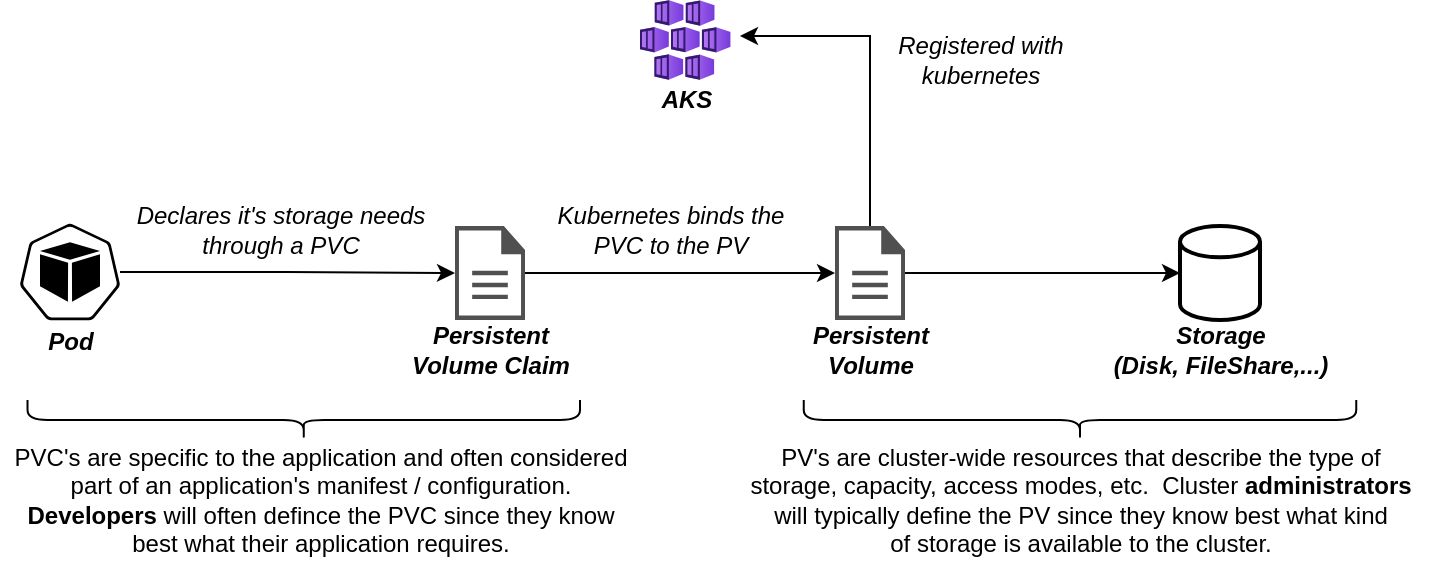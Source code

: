 <mxfile version="14.6.13" type="device" pages="4"><diagram id="wiOcI4qOERv2u8KstO_J" name="Overview"><mxGraphModel dx="1422" dy="816" grid="1" gridSize="10" guides="1" tooltips="1" connect="1" arrows="1" fold="1" page="1" pageScale="1" pageWidth="850" pageHeight="1100" math="0" shadow="0"><root><mxCell id="0"/><mxCell id="1" parent="0"/><mxCell id="xKlG0bH-KoZY9K3JPqGi-7" value="" style="group" parent="1" vertex="1" connectable="0"><mxGeometry x="490" y="413" width="70" height="77" as="geometry"/></mxCell><mxCell id="xKlG0bH-KoZY9K3JPqGi-3" value="" style="pointerEvents=1;shadow=0;dashed=0;html=1;strokeColor=none;fillColor=#505050;labelPosition=center;verticalLabelPosition=bottom;verticalAlign=top;outlineConnect=0;align=center;shape=mxgraph.office.concepts.document;" parent="xKlG0bH-KoZY9K3JPqGi-7" vertex="1"><mxGeometry x="17.5" width="35" height="47" as="geometry"/></mxCell><mxCell id="xKlG0bH-KoZY9K3JPqGi-5" value="&lt;b&gt;&lt;i&gt;Persistent&lt;br&gt;Volume&lt;/i&gt;&lt;/b&gt;" style="text;html=1;align=center;verticalAlign=middle;resizable=0;points=[];autosize=1;" parent="xKlG0bH-KoZY9K3JPqGi-7" vertex="1"><mxGeometry y="47" width="70" height="30" as="geometry"/></mxCell><mxCell id="xKlG0bH-KoZY9K3JPqGi-8" value="" style="group" parent="1" vertex="1" connectable="0"><mxGeometry x="640" y="413" width="120" height="77" as="geometry"/></mxCell><mxCell id="xKlG0bH-KoZY9K3JPqGi-4" value="" style="strokeWidth=2;html=1;shape=mxgraph.flowchart.database;whiteSpace=wrap;" parent="xKlG0bH-KoZY9K3JPqGi-8" vertex="1"><mxGeometry x="40" width="40" height="47" as="geometry"/></mxCell><mxCell id="xKlG0bH-KoZY9K3JPqGi-6" value="&lt;b&gt;&lt;i&gt;Storage&lt;br&gt;(Disk, FileShare,...)&lt;br&gt;&lt;/i&gt;&lt;/b&gt;" style="text;html=1;align=center;verticalAlign=middle;resizable=0;points=[];autosize=1;" parent="xKlG0bH-KoZY9K3JPqGi-8" vertex="1"><mxGeometry y="47" width="120" height="30" as="geometry"/></mxCell><mxCell id="xKlG0bH-KoZY9K3JPqGi-9" style="edgeStyle=orthogonalEdgeStyle;rounded=0;orthogonalLoop=1;jettySize=auto;html=1;entryX=0;entryY=0.5;entryDx=0;entryDy=0;entryPerimeter=0;" parent="1" source="xKlG0bH-KoZY9K3JPqGi-3" target="xKlG0bH-KoZY9K3JPqGi-4" edge="1"><mxGeometry relative="1" as="geometry"/></mxCell><mxCell id="xKlG0bH-KoZY9K3JPqGi-10" value="" style="group" parent="1" vertex="1" connectable="0"><mxGeometry x="300" y="413" width="80" height="77" as="geometry"/></mxCell><mxCell id="xKlG0bH-KoZY9K3JPqGi-11" value="" style="pointerEvents=1;shadow=0;dashed=0;html=1;strokeColor=none;fillColor=#505050;labelPosition=center;verticalLabelPosition=bottom;verticalAlign=top;outlineConnect=0;align=center;shape=mxgraph.office.concepts.document;" parent="xKlG0bH-KoZY9K3JPqGi-10" vertex="1"><mxGeometry x="17.5" width="35" height="47" as="geometry"/></mxCell><mxCell id="xKlG0bH-KoZY9K3JPqGi-12" value="&lt;b&gt;&lt;i&gt;Persistent&lt;br&gt;Volume Claim&lt;/i&gt;&lt;/b&gt;" style="text;html=1;align=center;verticalAlign=middle;resizable=0;points=[];autosize=1;" parent="xKlG0bH-KoZY9K3JPqGi-10" vertex="1"><mxGeometry x="-10" y="47" width="90" height="30" as="geometry"/></mxCell><mxCell id="xKlG0bH-KoZY9K3JPqGi-13" style="edgeStyle=orthogonalEdgeStyle;rounded=0;orthogonalLoop=1;jettySize=auto;html=1;" parent="1" source="xKlG0bH-KoZY9K3JPqGi-11" target="xKlG0bH-KoZY9K3JPqGi-3" edge="1"><mxGeometry relative="1" as="geometry"/></mxCell><mxCell id="xKlG0bH-KoZY9K3JPqGi-17" value="" style="group" parent="1" vertex="1" connectable="0"><mxGeometry x="410" y="300" width="45.33" height="60" as="geometry"/></mxCell><mxCell id="xKlG0bH-KoZY9K3JPqGi-15" value="" style="aspect=fixed;html=1;points=[];align=center;image;fontSize=12;image=img/lib/azure2/containers/Kubernetes_Services.svg;" parent="xKlG0bH-KoZY9K3JPqGi-17" vertex="1"><mxGeometry width="45.33" height="40" as="geometry"/></mxCell><mxCell id="xKlG0bH-KoZY9K3JPqGi-16" value="&lt;b&gt;&lt;i&gt;AKS&lt;/i&gt;&lt;/b&gt;" style="text;html=1;align=center;verticalAlign=middle;resizable=0;points=[];autosize=1;" parent="xKlG0bH-KoZY9K3JPqGi-17" vertex="1"><mxGeometry x="2.66" y="40" width="40" height="20" as="geometry"/></mxCell><mxCell id="xKlG0bH-KoZY9K3JPqGi-19" style="edgeStyle=orthogonalEdgeStyle;rounded=0;orthogonalLoop=1;jettySize=auto;html=1;entryX=1.103;entryY=0.45;entryDx=0;entryDy=0;entryPerimeter=0;" parent="1" source="xKlG0bH-KoZY9K3JPqGi-3" target="xKlG0bH-KoZY9K3JPqGi-15" edge="1"><mxGeometry relative="1" as="geometry"><Array as="points"><mxPoint x="525" y="318"/></Array></mxGeometry></mxCell><mxCell id="xKlG0bH-KoZY9K3JPqGi-20" value="&lt;i&gt;Registered with &lt;br&gt;kubernetes&lt;/i&gt;" style="text;html=1;align=center;verticalAlign=middle;resizable=0;points=[];autosize=1;" parent="1" vertex="1"><mxGeometry x="530" y="315" width="100" height="30" as="geometry"/></mxCell><mxCell id="xKlG0bH-KoZY9K3JPqGi-23" value="" style="group" parent="1" vertex="1" connectable="0"><mxGeometry x="100" y="411" width="50" height="69" as="geometry"/></mxCell><mxCell id="xKlG0bH-KoZY9K3JPqGi-21" value="" style="html=1;dashed=0;whitespace=wrap;points=[[0.005,0.63,0],[0.1,0.2,0],[0.9,0.2,0],[0.5,0,0],[0.995,0.63,0],[0.72,0.99,0],[0.5,1,0],[0.28,0.99,0]];shape=mxgraph.kubernetes.icon;prIcon=pod" parent="xKlG0bH-KoZY9K3JPqGi-23" vertex="1"><mxGeometry width="50" height="50" as="geometry"/></mxCell><mxCell id="xKlG0bH-KoZY9K3JPqGi-22" value="&lt;b&gt;&lt;i&gt;Pod&lt;/i&gt;&lt;/b&gt;" style="text;html=1;align=center;verticalAlign=middle;resizable=0;points=[];autosize=1;" parent="xKlG0bH-KoZY9K3JPqGi-23" vertex="1"><mxGeometry x="5" y="50" width="40" height="20" as="geometry"/></mxCell><mxCell id="xKlG0bH-KoZY9K3JPqGi-25" style="edgeStyle=orthogonalEdgeStyle;rounded=0;orthogonalLoop=1;jettySize=auto;html=1;" parent="1" source="xKlG0bH-KoZY9K3JPqGi-21" target="xKlG0bH-KoZY9K3JPqGi-11" edge="1"><mxGeometry relative="1" as="geometry"/></mxCell><mxCell id="xKlG0bH-KoZY9K3JPqGi-26" value="&lt;i&gt;Declares it's storage needs &lt;br&gt;through a PVC&lt;/i&gt;" style="text;html=1;align=center;verticalAlign=middle;resizable=0;points=[];autosize=1;" parent="1" vertex="1"><mxGeometry x="150" y="400" width="160" height="30" as="geometry"/></mxCell><mxCell id="xKlG0bH-KoZY9K3JPqGi-27" value="&lt;i&gt;Kubernetes binds the &lt;br&gt;PVC to the PV&lt;br&gt;&lt;/i&gt;" style="text;html=1;align=center;verticalAlign=middle;resizable=0;points=[];autosize=1;" parent="1" vertex="1"><mxGeometry x="360.0" y="400" width="130" height="30" as="geometry"/></mxCell><mxCell id="xKlG0bH-KoZY9K3JPqGi-29" value="" style="shape=curlyBracket;whiteSpace=wrap;html=1;rounded=1;rotation=-90;" parent="1" vertex="1"><mxGeometry x="231.88" y="371.88" width="20" height="276.25" as="geometry"/></mxCell><mxCell id="xKlG0bH-KoZY9K3JPqGi-30" value="PVC's are specific to the application and often considered &lt;br&gt;part of an application's manifest / configuration.&lt;br&gt;&lt;b&gt;Developers&lt;/b&gt; will often defince the PVC since they know&lt;br&gt;best what their application requires." style="text;html=1;align=center;verticalAlign=middle;resizable=0;points=[];autosize=1;" parent="1" vertex="1"><mxGeometry x="90" y="520" width="320" height="60" as="geometry"/></mxCell><mxCell id="xKlG0bH-KoZY9K3JPqGi-31" value="" style="shape=curlyBracket;whiteSpace=wrap;html=1;rounded=1;rotation=-90;" parent="1" vertex="1"><mxGeometry x="620" y="371.88" width="20" height="276.25" as="geometry"/></mxCell><mxCell id="xKlG0bH-KoZY9K3JPqGi-32" value="PV's are cluster-wide resources that describe the type of&lt;br&gt;storage, capacity, access modes, etc.&amp;nbsp; Cluster &lt;b&gt;administrators&lt;/b&gt;&lt;br&gt;will typically define the PV since they know best what kind&lt;br&gt;of storage is available to the cluster." style="text;html=1;align=center;verticalAlign=middle;resizable=0;points=[];autosize=1;" parent="1" vertex="1"><mxGeometry x="455" y="520" width="350" height="60" as="geometry"/></mxCell></root></mxGraphModel></diagram><diagram id="R-1e1G6DdY_ryY74UkZt" name="emptyDir"><mxGraphModel dx="1422" dy="816" grid="1" gridSize="10" guides="1" tooltips="1" connect="1" arrows="1" fold="1" page="1" pageScale="1" pageWidth="850" pageHeight="1100" math="0" shadow="0"><root><mxCell id="EZr5HoTuWO8N8FtA14Sr-0"/><mxCell id="EZr5HoTuWO8N8FtA14Sr-1" parent="EZr5HoTuWO8N8FtA14Sr-0"/><mxCell id="DQJfSTjQZ7QW2inMZ4yr-2" value="" style="rounded=1;whiteSpace=wrap;html=1;" vertex="1" parent="EZr5HoTuWO8N8FtA14Sr-1"><mxGeometry x="240" y="160" width="250" height="180" as="geometry"/></mxCell><mxCell id="DQJfSTjQZ7QW2inMZ4yr-0" value="" style="aspect=fixed;html=1;points=[];align=center;image;fontSize=12;image=img/lib/azure2/compute/Kubernetes_Services.svg;" vertex="1" parent="EZr5HoTuWO8N8FtA14Sr-1"><mxGeometry x="250" y="145" width="38.54" height="34" as="geometry"/></mxCell><mxCell id="DQJfSTjQZ7QW2inMZ4yr-5" value="" style="outlineConnect=0;fontColor=#232F3E;gradientColor=none;fillColor=#232F3E;strokeColor=none;dashed=0;verticalLabelPosition=bottom;verticalAlign=top;align=center;html=1;fontSize=12;fontStyle=0;aspect=fixed;pointerEvents=1;shape=mxgraph.aws4.traditional_server;" vertex="1" parent="EZr5HoTuWO8N8FtA14Sr-1"><mxGeometry x="280" y="180" width="80.76" height="140" as="geometry"/></mxCell><mxCell id="DQJfSTjQZ7QW2inMZ4yr-6" value="" style="outlineConnect=0;fontColor=#232F3E;gradientColor=none;fillColor=#232F3E;strokeColor=none;dashed=0;verticalLabelPosition=bottom;verticalAlign=top;align=center;html=1;fontSize=12;fontStyle=0;aspect=fixed;pointerEvents=1;shape=mxgraph.aws4.traditional_server;" vertex="1" parent="EZr5HoTuWO8N8FtA14Sr-1"><mxGeometry x="372.31" y="180" width="80.76" height="140" as="geometry"/></mxCell><mxCell id="okOZ0JoxwsCF-lL94_tb-0" value="" style="html=1;dashed=0;whitespace=wrap;points=[[0.005,0.63,0],[0.1,0.2,0],[0.9,0.2,0],[0.5,0,0],[0.995,0.63,0],[0.72,0.99,0],[0.5,1,0],[0.28,0.99,0]];shape=mxgraph.kubernetes.icon;prIcon=pod" vertex="1" parent="EZr5HoTuWO8N8FtA14Sr-1"><mxGeometry x="382.69" y="240" width="60" height="60" as="geometry"/></mxCell><mxCell id="DQJfSTjQZ7QW2inMZ4yr-7" value="Kubernetes Cluster (2 Nodes)" style="text;html=1;align=center;verticalAlign=middle;resizable=0;points=[];autosize=1;strokeColor=none;" vertex="1" parent="EZr5HoTuWO8N8FtA14Sr-1"><mxGeometry x="296.06" y="140" width="170" height="20" as="geometry"/></mxCell><mxCell id="DQJfSTjQZ7QW2inMZ4yr-8" value="Node 1" style="text;html=1;align=center;verticalAlign=middle;resizable=0;points=[];autosize=1;strokeColor=none;" vertex="1" parent="EZr5HoTuWO8N8FtA14Sr-1"><mxGeometry x="296.06" y="320" width="50" height="20" as="geometry"/></mxCell><mxCell id="DQJfSTjQZ7QW2inMZ4yr-9" value="Node 2" style="text;html=1;align=center;verticalAlign=middle;resizable=0;points=[];autosize=1;strokeColor=none;" vertex="1" parent="EZr5HoTuWO8N8FtA14Sr-1"><mxGeometry x="387.69" y="320" width="50" height="20" as="geometry"/></mxCell><mxCell id="DQJfSTjQZ7QW2inMZ4yr-10" value="Pod 1" style="text;html=1;align=center;verticalAlign=middle;resizable=0;points=[];autosize=1;strokeColor=none;" vertex="1" parent="EZr5HoTuWO8N8FtA14Sr-1"><mxGeometry x="387.69" y="296" width="50" height="20" as="geometry"/></mxCell><mxCell id="HHcY2LnQ0fmsTZxl-1PK-1" value="" style="shape=cylinder3;whiteSpace=wrap;html=1;boundedLbl=1;backgroundOutline=1;size=15;fillColor=#FF0000;strokeColor=#FF0000;aspect=fixed;" vertex="1" parent="EZr5HoTuWO8N8FtA14Sr-1"><mxGeometry x="409" y="278" width="18" height="18" as="geometry"/></mxCell><mxCell id="4FSmi_ZC09qNb2Ki6ZWc-0" value="The lifecycle of an &lt;b&gt;&lt;i&gt;&lt;font color=&quot;#ff0000&quot;&gt;emptyDir&lt;/font&gt;&lt;/i&gt;&lt;/b&gt; volume follows the &lt;br&gt;lifecycle of the pod it is mounted to." style="text;html=1;align=center;verticalAlign=middle;resizable=0;points=[];autosize=1;strokeColor=none;" vertex="1" parent="EZr5HoTuWO8N8FtA14Sr-1"><mxGeometry x="230" y="360" width="270" height="30" as="geometry"/></mxCell></root></mxGraphModel></diagram><diagram id="mNakz1wm2z-bGNVzC_2g" name="azureDisk"><mxGraphModel dx="1422" dy="816" grid="1" gridSize="10" guides="1" tooltips="1" connect="1" arrows="1" fold="1" page="1" pageScale="1" pageWidth="850" pageHeight="1100" math="0" shadow="0"><root><mxCell id="eFCw6Xgp7AJUlDAE-9cX-0"/><mxCell id="eFCw6Xgp7AJUlDAE-9cX-1" parent="eFCw6Xgp7AJUlDAE-9cX-0"/><mxCell id="yzgVzxkXoYSFXIPbrU87-0" value="" style="rounded=1;whiteSpace=wrap;html=1;" vertex="1" parent="eFCw6Xgp7AJUlDAE-9cX-1"><mxGeometry x="240" y="160" width="250" height="180" as="geometry"/></mxCell><mxCell id="yzgVzxkXoYSFXIPbrU87-1" value="" style="aspect=fixed;html=1;points=[];align=center;image;fontSize=12;image=img/lib/azure2/compute/Kubernetes_Services.svg;" vertex="1" parent="eFCw6Xgp7AJUlDAE-9cX-1"><mxGeometry x="250" y="145" width="38.54" height="34" as="geometry"/></mxCell><mxCell id="yzgVzxkXoYSFXIPbrU87-2" value="" style="outlineConnect=0;fontColor=#232F3E;gradientColor=none;fillColor=#232F3E;strokeColor=none;dashed=0;verticalLabelPosition=bottom;verticalAlign=top;align=center;html=1;fontSize=12;fontStyle=0;aspect=fixed;pointerEvents=1;shape=mxgraph.aws4.traditional_server;" vertex="1" parent="eFCw6Xgp7AJUlDAE-9cX-1"><mxGeometry x="280" y="180" width="80.76" height="140" as="geometry"/></mxCell><mxCell id="yzgVzxkXoYSFXIPbrU87-3" value="" style="outlineConnect=0;fontColor=#232F3E;gradientColor=none;fillColor=#232F3E;strokeColor=none;dashed=0;verticalLabelPosition=bottom;verticalAlign=top;align=center;html=1;fontSize=12;fontStyle=0;aspect=fixed;pointerEvents=1;shape=mxgraph.aws4.traditional_server;" vertex="1" parent="eFCw6Xgp7AJUlDAE-9cX-1"><mxGeometry x="372.31" y="180" width="80.76" height="140" as="geometry"/></mxCell><mxCell id="yzgVzxkXoYSFXIPbrU87-5" value="Kubernetes Cluster (2 Nodes)" style="text;html=1;align=center;verticalAlign=middle;resizable=0;points=[];autosize=1;strokeColor=none;" vertex="1" parent="eFCw6Xgp7AJUlDAE-9cX-1"><mxGeometry x="296.06" y="140" width="170" height="20" as="geometry"/></mxCell><mxCell id="yzgVzxkXoYSFXIPbrU87-6" value="Node 1" style="text;html=1;align=center;verticalAlign=middle;resizable=0;points=[];autosize=1;strokeColor=none;" vertex="1" parent="eFCw6Xgp7AJUlDAE-9cX-1"><mxGeometry x="296.06" y="320" width="50" height="20" as="geometry"/></mxCell><mxCell id="yzgVzxkXoYSFXIPbrU87-7" value="Node 2" style="text;html=1;align=center;verticalAlign=middle;resizable=0;points=[];autosize=1;strokeColor=none;" vertex="1" parent="eFCw6Xgp7AJUlDAE-9cX-1"><mxGeometry x="387.69" y="320" width="50" height="20" as="geometry"/></mxCell><mxCell id="yzgVzxkXoYSFXIPbrU87-9" value="" style="shape=cylinder3;whiteSpace=wrap;html=1;boundedLbl=1;backgroundOutline=1;size=15;fillColor=#FF0000;strokeColor=#FF0000;aspect=fixed;" vertex="1" parent="eFCw6Xgp7AJUlDAE-9cX-1"><mxGeometry x="426.07" y="267" width="21" height="21" as="geometry"/></mxCell><mxCell id="yzgVzxkXoYSFXIPbrU87-10" value="The lifecycle of an &lt;b&gt;&lt;i&gt;&lt;font color=&quot;#ff0000&quot;&gt;azureDisk&lt;/font&gt;&lt;/i&gt;&lt;/b&gt; volume follows the &lt;br&gt;lifecycle of the node that the azureDisk is attached to." style="text;html=1;align=center;verticalAlign=middle;resizable=0;points=[];autosize=1;strokeColor=none;" vertex="1" parent="eFCw6Xgp7AJUlDAE-9cX-1"><mxGeometry x="215" y="360" width="300" height="30" as="geometry"/></mxCell><mxCell id="yzgVzxkXoYSFXIPbrU87-4" value="" style="html=1;dashed=0;whitespace=wrap;points=[[0.005,0.63,0],[0.1,0.2,0],[0.9,0.2,0],[0.5,0,0],[0.995,0.63,0],[0.72,0.99,0],[0.5,1,0],[0.28,0.99,0]];shape=mxgraph.kubernetes.icon;prIcon=pod;aspect=fixed;" vertex="1" parent="eFCw6Xgp7AJUlDAE-9cX-1"><mxGeometry x="382.69" y="240" width="34" height="36.45" as="geometry"/></mxCell><mxCell id="lRU8NPaoiaMrJrxmWctt-0" value="" style="html=1;dashed=0;whitespace=wrap;points=[[0.005,0.63,0],[0.1,0.2,0],[0.9,0.2,0],[0.5,0,0],[0.995,0.63,0],[0.72,0.99,0],[0.5,1,0],[0.28,0.99,0]];shape=mxgraph.kubernetes.icon;prIcon=pod;aspect=fixed;" vertex="1" parent="eFCw6Xgp7AJUlDAE-9cX-1"><mxGeometry x="382.69" y="276.45" width="34" height="36.45" as="geometry"/></mxCell><mxCell id="lRU8NPaoiaMrJrxmWctt-7" style="edgeStyle=orthogonalEdgeStyle;rounded=0;orthogonalLoop=1;jettySize=auto;html=1;entryX=0.5;entryY=1;entryDx=0;entryDy=0;entryPerimeter=0;startArrow=classic;startFill=1;" edge="1" parent="eFCw6Xgp7AJUlDAE-9cX-1" source="lRU8NPaoiaMrJrxmWctt-0" target="yzgVzxkXoYSFXIPbrU87-9"><mxGeometry relative="1" as="geometry"/></mxCell><mxCell id="lRU8NPaoiaMrJrxmWctt-8" style="edgeStyle=orthogonalEdgeStyle;rounded=0;orthogonalLoop=1;jettySize=auto;html=1;entryX=0.5;entryY=0;entryDx=0;entryDy=0;entryPerimeter=0;startArrow=classic;startFill=1;" edge="1" parent="eFCw6Xgp7AJUlDAE-9cX-1" source="yzgVzxkXoYSFXIPbrU87-4" target="yzgVzxkXoYSFXIPbrU87-9"><mxGeometry relative="1" as="geometry"/></mxCell></root></mxGraphModel></diagram><diagram id="H_i8Ej5LTjMbC4FzBoUM" name="azureFile"><mxGraphModel dx="1422" dy="816" grid="1" gridSize="10" guides="1" tooltips="1" connect="1" arrows="1" fold="1" page="1" pageScale="1" pageWidth="850" pageHeight="1100" math="0" shadow="0"><root><mxCell id="x2-K68tmD6E3Dk2F91Pr-0"/><mxCell id="x2-K68tmD6E3Dk2F91Pr-1" parent="x2-K68tmD6E3Dk2F91Pr-0"/><mxCell id="uBmx_N2MIEbqO3QJiF3A-0" value="" style="rounded=1;whiteSpace=wrap;html=1;" vertex="1" parent="x2-K68tmD6E3Dk2F91Pr-1"><mxGeometry x="240" y="160" width="250" height="180" as="geometry"/></mxCell><mxCell id="uBmx_N2MIEbqO3QJiF3A-1" value="" style="aspect=fixed;html=1;points=[];align=center;image;fontSize=12;image=img/lib/azure2/compute/Kubernetes_Services.svg;" vertex="1" parent="x2-K68tmD6E3Dk2F91Pr-1"><mxGeometry x="250" y="145" width="38.54" height="34" as="geometry"/></mxCell><mxCell id="uBmx_N2MIEbqO3QJiF3A-2" value="" style="outlineConnect=0;fontColor=#232F3E;gradientColor=none;fillColor=#232F3E;strokeColor=none;dashed=0;verticalLabelPosition=bottom;verticalAlign=top;align=center;html=1;fontSize=12;fontStyle=0;aspect=fixed;pointerEvents=1;shape=mxgraph.aws4.traditional_server;" vertex="1" parent="x2-K68tmD6E3Dk2F91Pr-1"><mxGeometry x="280" y="180" width="80.76" height="140" as="geometry"/></mxCell><mxCell id="uBmx_N2MIEbqO3QJiF3A-3" value="" style="outlineConnect=0;fontColor=#232F3E;gradientColor=none;fillColor=#232F3E;strokeColor=none;dashed=0;verticalLabelPosition=bottom;verticalAlign=top;align=center;html=1;fontSize=12;fontStyle=0;aspect=fixed;pointerEvents=1;shape=mxgraph.aws4.traditional_server;" vertex="1" parent="x2-K68tmD6E3Dk2F91Pr-1"><mxGeometry x="372.31" y="180" width="80.76" height="140" as="geometry"/></mxCell><mxCell id="uBmx_N2MIEbqO3QJiF3A-4" value="Kubernetes Cluster (2 Nodes)" style="text;html=1;align=center;verticalAlign=middle;resizable=0;points=[];autosize=1;strokeColor=none;" vertex="1" parent="x2-K68tmD6E3Dk2F91Pr-1"><mxGeometry x="296.06" y="140" width="170" height="20" as="geometry"/></mxCell><mxCell id="uBmx_N2MIEbqO3QJiF3A-5" value="Node 1" style="text;html=1;align=center;verticalAlign=middle;resizable=0;points=[];autosize=1;strokeColor=none;" vertex="1" parent="x2-K68tmD6E3Dk2F91Pr-1"><mxGeometry x="296.06" y="320" width="50" height="20" as="geometry"/></mxCell><mxCell id="uBmx_N2MIEbqO3QJiF3A-6" value="Node 2" style="text;html=1;align=center;verticalAlign=middle;resizable=0;points=[];autosize=1;strokeColor=none;" vertex="1" parent="x2-K68tmD6E3Dk2F91Pr-1"><mxGeometry x="387.69" y="320" width="50" height="20" as="geometry"/></mxCell><mxCell id="uBmx_N2MIEbqO3QJiF3A-7" value="" style="shape=cylinder3;whiteSpace=wrap;html=1;boundedLbl=1;backgroundOutline=1;size=15;fillColor=#FF0000;strokeColor=#FF0000;aspect=fixed;" vertex="1" parent="x2-K68tmD6E3Dk2F91Pr-1"><mxGeometry x="352.5" y="360" width="25" height="25" as="geometry"/></mxCell><mxCell id="uBmx_N2MIEbqO3QJiF3A-8" value="The lifecycle of an &lt;b&gt;&lt;i&gt;&lt;font color=&quot;#ff0000&quot;&gt;azureFile&lt;/font&gt;&lt;/i&gt;&lt;/b&gt; volume is independent of &lt;br&gt;the cluste that attaches to it." style="text;html=1;align=center;verticalAlign=middle;resizable=0;points=[];autosize=1;strokeColor=none;" vertex="1" parent="x2-K68tmD6E3Dk2F91Pr-1"><mxGeometry x="215" y="400" width="300" height="30" as="geometry"/></mxCell><mxCell id="uBmx_N2MIEbqO3QJiF3A-16" style="edgeStyle=orthogonalEdgeStyle;rounded=0;orthogonalLoop=1;jettySize=auto;html=1;entryX=1;entryY=0;entryDx=0;entryDy=15;entryPerimeter=0;startArrow=classic;startFill=1;" edge="1" parent="x2-K68tmD6E3Dk2F91Pr-1" source="uBmx_N2MIEbqO3QJiF3A-9" target="uBmx_N2MIEbqO3QJiF3A-7"><mxGeometry relative="1" as="geometry"><Array as="points"><mxPoint x="470" y="258"/><mxPoint x="470" y="375"/></Array></mxGeometry></mxCell><mxCell id="uBmx_N2MIEbqO3QJiF3A-9" value="" style="html=1;dashed=0;whitespace=wrap;points=[[0.005,0.63,0],[0.1,0.2,0],[0.9,0.2,0],[0.5,0,0],[0.995,0.63,0],[0.72,0.99,0],[0.5,1,0],[0.28,0.99,0]];shape=mxgraph.kubernetes.icon;prIcon=pod;aspect=fixed;" vertex="1" parent="x2-K68tmD6E3Dk2F91Pr-1"><mxGeometry x="382.69" y="240" width="34" height="36.45" as="geometry"/></mxCell><mxCell id="uBmx_N2MIEbqO3QJiF3A-15" style="edgeStyle=orthogonalEdgeStyle;rounded=0;orthogonalLoop=1;jettySize=auto;html=1;entryX=1;entryY=0;entryDx=0;entryDy=15;entryPerimeter=0;startArrow=classic;startFill=1;" edge="1" parent="x2-K68tmD6E3Dk2F91Pr-1" source="uBmx_N2MIEbqO3QJiF3A-10" target="uBmx_N2MIEbqO3QJiF3A-7"><mxGeometry relative="1" as="geometry"><Array as="points"><mxPoint x="470" y="295"/><mxPoint x="470" y="375"/></Array></mxGeometry></mxCell><mxCell id="uBmx_N2MIEbqO3QJiF3A-10" value="" style="html=1;dashed=0;whitespace=wrap;points=[[0.005,0.63,0],[0.1,0.2,0],[0.9,0.2,0],[0.5,0,0],[0.995,0.63,0],[0.72,0.99,0],[0.5,1,0],[0.28,0.99,0]];shape=mxgraph.kubernetes.icon;prIcon=pod;aspect=fixed;" vertex="1" parent="x2-K68tmD6E3Dk2F91Pr-1"><mxGeometry x="382.69" y="276.45" width="34" height="36.45" as="geometry"/></mxCell><mxCell id="uBmx_N2MIEbqO3QJiF3A-17" style="edgeStyle=orthogonalEdgeStyle;rounded=0;orthogonalLoop=1;jettySize=auto;html=1;entryX=0;entryY=0.5;entryDx=0;entryDy=0;entryPerimeter=0;startArrow=classic;startFill=1;" edge="1" parent="x2-K68tmD6E3Dk2F91Pr-1" source="uBmx_N2MIEbqO3QJiF3A-14" target="uBmx_N2MIEbqO3QJiF3A-7"><mxGeometry relative="1" as="geometry"><Array as="points"><mxPoint x="260" y="258"/><mxPoint x="260" y="373"/></Array></mxGeometry></mxCell><mxCell id="uBmx_N2MIEbqO3QJiF3A-14" value="" style="html=1;dashed=0;whitespace=wrap;points=[[0.005,0.63,0],[0.1,0.2,0],[0.9,0.2,0],[0.5,0,0],[0.995,0.63,0],[0.72,0.99,0],[0.5,1,0],[0.28,0.99,0]];shape=mxgraph.kubernetes.icon;prIcon=pod;aspect=fixed;" vertex="1" parent="x2-K68tmD6E3Dk2F91Pr-1"><mxGeometry x="296.06" y="240" width="34" height="36.45" as="geometry"/></mxCell></root></mxGraphModel></diagram></mxfile>